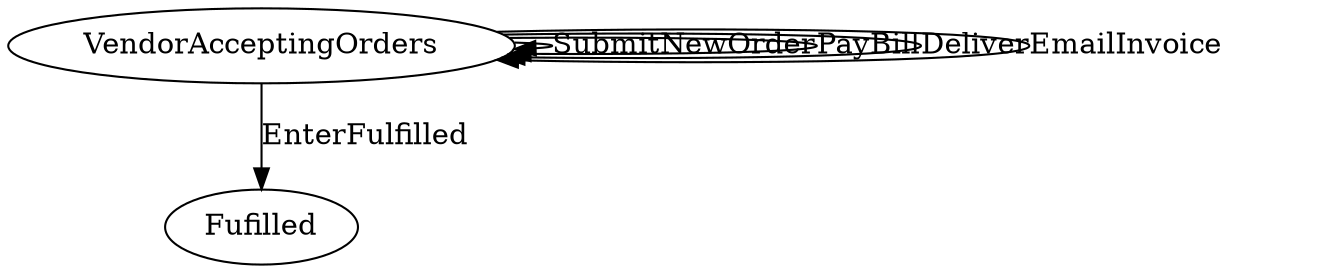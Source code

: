 // THIS IS A GENERATED FILE. DO NOT EDIT.

digraph Master_Sales_Agreement {    
    Fulfilled[label=Fufilled];
    VendorAcceptingOrders[label=VendorAcceptingOrders]
        
    
         
    
    
    
    
    VendorAcceptingOrders -> Fulfilled [label=EnterFulfilled];
	     
    
    VendorAcceptingOrders -> VendorAcceptingOrders [label=SubmitNewOrder];
	VendorAcceptingOrders -> VendorAcceptingOrders [label=PayBill];
	VendorAcceptingOrders -> VendorAcceptingOrders [label=Deliver];
	VendorAcceptingOrders -> VendorAcceptingOrders [label=EmailInvoice];
	   
}